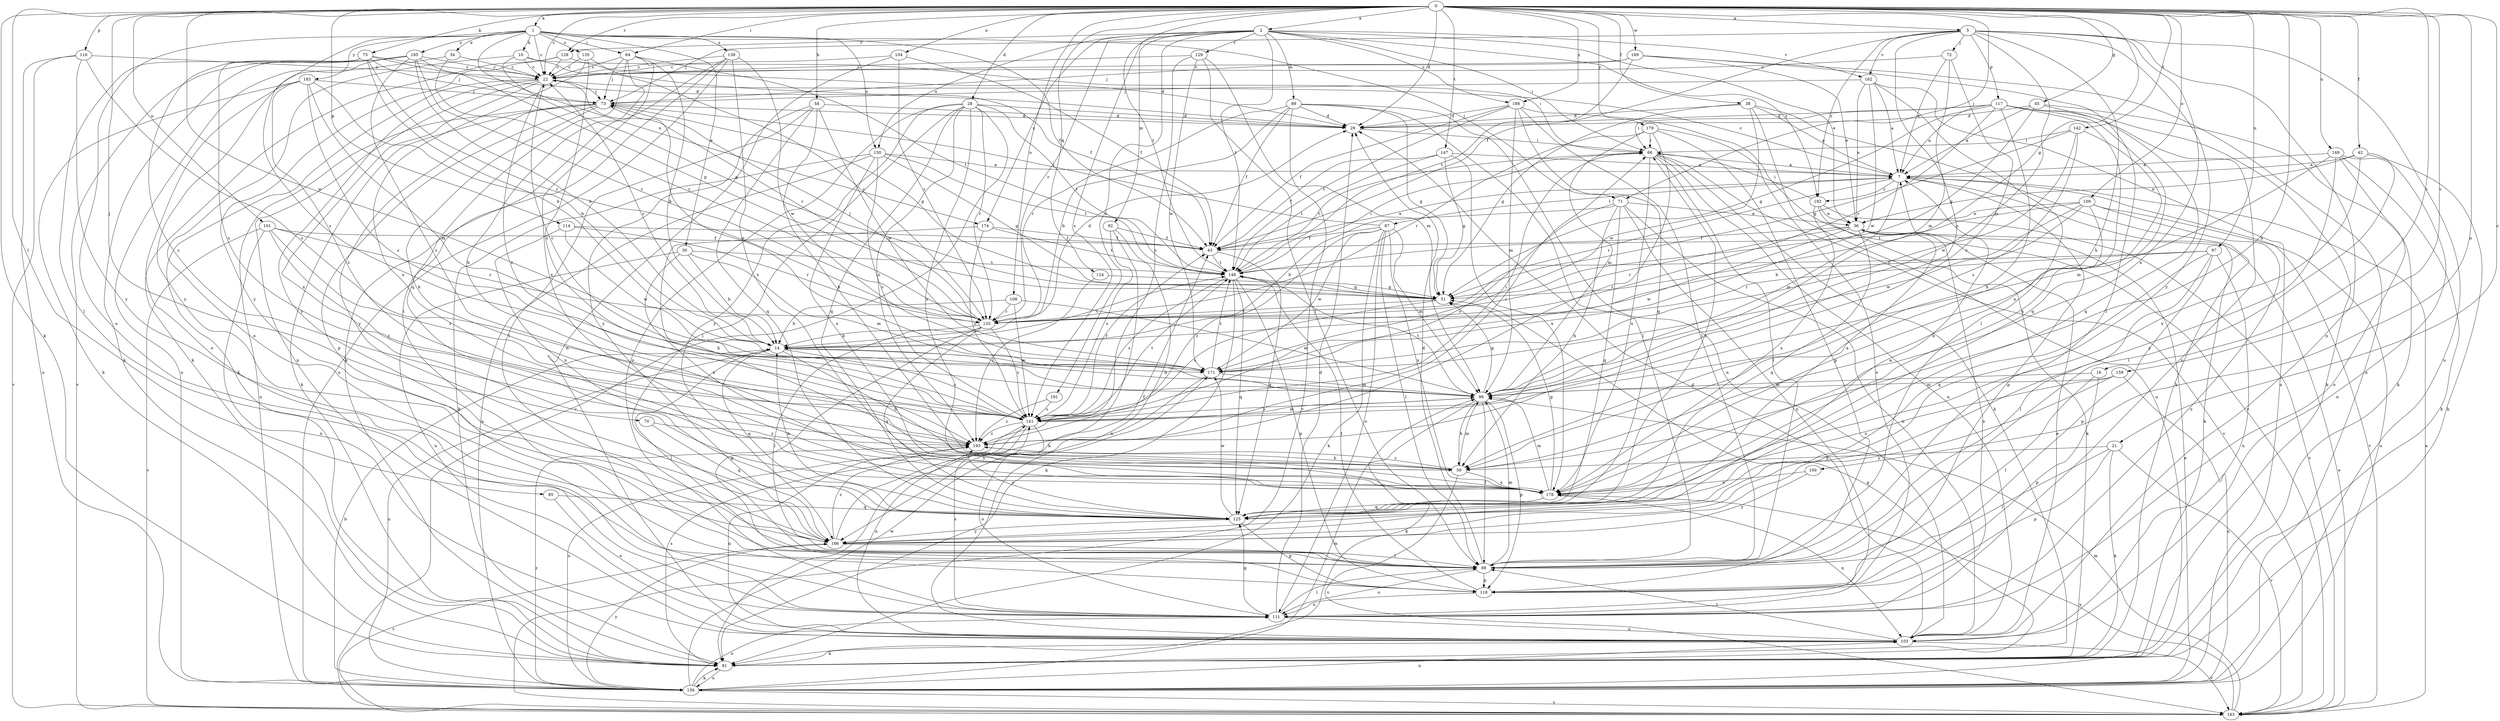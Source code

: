 strict digraph  {
0;
1;
2;
5;
7;
10;
14;
16;
21;
22;
28;
29;
30;
34;
36;
38;
42;
43;
45;
51;
58;
59;
64;
66;
70;
71;
72;
73;
75;
81;
85;
87;
88;
89;
92;
96;
97;
100;
101;
103;
104;
108;
109;
111;
114;
116;
117;
118;
124;
125;
128;
129;
133;
135;
138;
141;
142;
147;
148;
149;
150;
156;
159;
162;
163;
169;
171;
174;
178;
179;
183;
185;
186;
188;
191;
192;
193;
0 -> 1  [label=a];
0 -> 2  [label=a];
0 -> 5  [label=a];
0 -> 16  [label=c];
0 -> 21  [label=c];
0 -> 22  [label=c];
0 -> 28  [label=d];
0 -> 29  [label=d];
0 -> 38  [label=f];
0 -> 42  [label=f];
0 -> 45  [label=g];
0 -> 51  [label=g];
0 -> 58  [label=h];
0 -> 59  [label=h];
0 -> 64  [label=i];
0 -> 70  [label=j];
0 -> 71  [label=j];
0 -> 75  [label=k];
0 -> 81  [label=k];
0 -> 85  [label=l];
0 -> 97  [label=n];
0 -> 100  [label=n];
0 -> 101  [label=n];
0 -> 104  [label=o];
0 -> 108  [label=o];
0 -> 109  [label=o];
0 -> 114  [label=p];
0 -> 116  [label=p];
0 -> 124  [label=q];
0 -> 128  [label=r];
0 -> 142  [label=t];
0 -> 147  [label=t];
0 -> 148  [label=t];
0 -> 149  [label=u];
0 -> 159  [label=v];
0 -> 169  [label=w];
0 -> 171  [label=w];
0 -> 179  [label=y];
0 -> 188  [label=z];
1 -> 10  [label=b];
1 -> 22  [label=c];
1 -> 30  [label=e];
1 -> 34  [label=e];
1 -> 43  [label=f];
1 -> 64  [label=i];
1 -> 71  [label=j];
1 -> 111  [label=o];
1 -> 135  [label=s];
1 -> 138  [label=s];
1 -> 141  [label=s];
1 -> 150  [label=u];
1 -> 174  [label=x];
1 -> 183  [label=y];
1 -> 185  [label=y];
2 -> 36  [label=e];
2 -> 66  [label=i];
2 -> 89  [label=m];
2 -> 92  [label=m];
2 -> 128  [label=r];
2 -> 129  [label=r];
2 -> 133  [label=r];
2 -> 141  [label=s];
2 -> 148  [label=t];
2 -> 150  [label=u];
2 -> 162  [label=v];
2 -> 174  [label=x];
2 -> 188  [label=z];
2 -> 191  [label=z];
2 -> 192  [label=z];
5 -> 43  [label=f];
5 -> 59  [label=h];
5 -> 72  [label=j];
5 -> 73  [label=j];
5 -> 96  [label=m];
5 -> 103  [label=n];
5 -> 117  [label=p];
5 -> 141  [label=s];
5 -> 156  [label=u];
5 -> 162  [label=v];
5 -> 178  [label=x];
5 -> 186  [label=y];
5 -> 192  [label=z];
7 -> 22  [label=c];
7 -> 81  [label=k];
7 -> 87  [label=l];
7 -> 96  [label=m];
7 -> 118  [label=p];
7 -> 133  [label=r];
7 -> 163  [label=v];
7 -> 192  [label=z];
10 -> 22  [label=c];
10 -> 43  [label=f];
10 -> 51  [label=g];
10 -> 66  [label=i];
10 -> 111  [label=o];
14 -> 22  [label=c];
14 -> 59  [label=h];
14 -> 88  [label=l];
14 -> 125  [label=q];
14 -> 141  [label=s];
14 -> 148  [label=t];
14 -> 156  [label=u];
14 -> 171  [label=w];
16 -> 88  [label=l];
16 -> 96  [label=m];
16 -> 118  [label=p];
21 -> 59  [label=h];
21 -> 81  [label=k];
21 -> 88  [label=l];
21 -> 118  [label=p];
21 -> 163  [label=v];
22 -> 73  [label=j];
22 -> 81  [label=k];
22 -> 103  [label=n];
22 -> 133  [label=r];
22 -> 178  [label=x];
22 -> 186  [label=y];
22 -> 193  [label=z];
28 -> 29  [label=d];
28 -> 88  [label=l];
28 -> 111  [label=o];
28 -> 125  [label=q];
28 -> 133  [label=r];
28 -> 148  [label=t];
28 -> 163  [label=v];
28 -> 178  [label=x];
28 -> 186  [label=y];
28 -> 193  [label=z];
29 -> 66  [label=i];
30 -> 14  [label=b];
30 -> 96  [label=m];
30 -> 103  [label=n];
30 -> 148  [label=t];
30 -> 178  [label=x];
34 -> 22  [label=c];
34 -> 133  [label=r];
34 -> 186  [label=y];
36 -> 43  [label=f];
36 -> 111  [label=o];
36 -> 125  [label=q];
36 -> 133  [label=r];
36 -> 171  [label=w];
38 -> 7  [label=a];
38 -> 29  [label=d];
38 -> 51  [label=g];
38 -> 81  [label=k];
38 -> 156  [label=u];
38 -> 171  [label=w];
42 -> 7  [label=a];
42 -> 36  [label=e];
42 -> 81  [label=k];
42 -> 88  [label=l];
42 -> 178  [label=x];
43 -> 7  [label=a];
43 -> 125  [label=q];
43 -> 148  [label=t];
45 -> 7  [label=a];
45 -> 29  [label=d];
45 -> 51  [label=g];
45 -> 81  [label=k];
45 -> 125  [label=q];
51 -> 133  [label=r];
51 -> 141  [label=s];
58 -> 29  [label=d];
58 -> 59  [label=h];
58 -> 88  [label=l];
58 -> 125  [label=q];
58 -> 171  [label=w];
58 -> 186  [label=y];
59 -> 96  [label=m];
59 -> 163  [label=v];
59 -> 178  [label=x];
59 -> 193  [label=z];
64 -> 14  [label=b];
64 -> 22  [label=c];
64 -> 59  [label=h];
64 -> 73  [label=j];
64 -> 125  [label=q];
64 -> 148  [label=t];
64 -> 178  [label=x];
66 -> 7  [label=a];
66 -> 81  [label=k];
66 -> 88  [label=l];
66 -> 103  [label=n];
66 -> 148  [label=t];
66 -> 163  [label=v];
66 -> 178  [label=x];
70 -> 125  [label=q];
70 -> 193  [label=z];
71 -> 14  [label=b];
71 -> 36  [label=e];
71 -> 59  [label=h];
71 -> 103  [label=n];
71 -> 111  [label=o];
71 -> 125  [label=q];
71 -> 141  [label=s];
72 -> 7  [label=a];
72 -> 22  [label=c];
72 -> 96  [label=m];
72 -> 193  [label=z];
73 -> 29  [label=d];
73 -> 51  [label=g];
73 -> 59  [label=h];
73 -> 81  [label=k];
73 -> 118  [label=p];
73 -> 156  [label=u];
73 -> 171  [label=w];
73 -> 186  [label=y];
75 -> 14  [label=b];
75 -> 22  [label=c];
75 -> 29  [label=d];
75 -> 73  [label=j];
75 -> 88  [label=l];
75 -> 133  [label=r];
75 -> 141  [label=s];
75 -> 193  [label=z];
81 -> 51  [label=g];
81 -> 141  [label=s];
81 -> 156  [label=u];
85 -> 111  [label=o];
85 -> 125  [label=q];
87 -> 43  [label=f];
87 -> 73  [label=j];
87 -> 81  [label=k];
87 -> 88  [label=l];
87 -> 96  [label=m];
87 -> 111  [label=o];
87 -> 171  [label=w];
87 -> 178  [label=x];
87 -> 193  [label=z];
88 -> 29  [label=d];
88 -> 96  [label=m];
88 -> 111  [label=o];
88 -> 118  [label=p];
89 -> 14  [label=b];
89 -> 29  [label=d];
89 -> 43  [label=f];
89 -> 51  [label=g];
89 -> 88  [label=l];
89 -> 103  [label=n];
89 -> 133  [label=r];
89 -> 163  [label=v];
92 -> 43  [label=f];
92 -> 81  [label=k];
92 -> 103  [label=n];
92 -> 141  [label=s];
96 -> 14  [label=b];
96 -> 22  [label=c];
96 -> 51  [label=g];
96 -> 59  [label=h];
96 -> 81  [label=k];
96 -> 88  [label=l];
96 -> 118  [label=p];
96 -> 141  [label=s];
96 -> 148  [label=t];
97 -> 88  [label=l];
97 -> 103  [label=n];
97 -> 118  [label=p];
97 -> 125  [label=q];
97 -> 133  [label=r];
97 -> 148  [label=t];
100 -> 178  [label=x];
100 -> 186  [label=y];
101 -> 43  [label=f];
101 -> 103  [label=n];
101 -> 133  [label=r];
101 -> 141  [label=s];
101 -> 163  [label=v];
101 -> 193  [label=z];
103 -> 29  [label=d];
103 -> 36  [label=e];
103 -> 81  [label=k];
103 -> 88  [label=l];
103 -> 163  [label=v];
104 -> 22  [label=c];
104 -> 43  [label=f];
104 -> 103  [label=n];
104 -> 133  [label=r];
108 -> 14  [label=b];
108 -> 96  [label=m];
108 -> 133  [label=r];
108 -> 141  [label=s];
109 -> 14  [label=b];
109 -> 36  [label=e];
109 -> 59  [label=h];
109 -> 111  [label=o];
109 -> 148  [label=t];
109 -> 156  [label=u];
109 -> 171  [label=w];
111 -> 29  [label=d];
111 -> 88  [label=l];
111 -> 103  [label=n];
111 -> 125  [label=q];
111 -> 141  [label=s];
114 -> 43  [label=f];
114 -> 133  [label=r];
114 -> 171  [label=w];
114 -> 178  [label=x];
116 -> 22  [label=c];
116 -> 141  [label=s];
116 -> 156  [label=u];
116 -> 163  [label=v];
116 -> 186  [label=y];
117 -> 7  [label=a];
117 -> 29  [label=d];
117 -> 51  [label=g];
117 -> 59  [label=h];
117 -> 66  [label=i];
117 -> 81  [label=k];
117 -> 111  [label=o];
117 -> 125  [label=q];
117 -> 133  [label=r];
117 -> 178  [label=x];
118 -> 111  [label=o];
118 -> 148  [label=t];
124 -> 51  [label=g];
124 -> 193  [label=z];
125 -> 7  [label=a];
125 -> 14  [label=b];
125 -> 66  [label=i];
125 -> 118  [label=p];
125 -> 171  [label=w];
125 -> 186  [label=y];
125 -> 193  [label=z];
128 -> 22  [label=c];
128 -> 29  [label=d];
128 -> 81  [label=k];
128 -> 186  [label=y];
129 -> 22  [label=c];
129 -> 88  [label=l];
129 -> 96  [label=m];
129 -> 171  [label=w];
129 -> 193  [label=z];
133 -> 14  [label=b];
133 -> 29  [label=d];
133 -> 73  [label=j];
133 -> 88  [label=l];
133 -> 118  [label=p];
133 -> 125  [label=q];
133 -> 141  [label=s];
135 -> 22  [label=c];
135 -> 133  [label=r];
135 -> 141  [label=s];
135 -> 178  [label=x];
138 -> 22  [label=c];
138 -> 81  [label=k];
138 -> 88  [label=l];
138 -> 156  [label=u];
138 -> 171  [label=w];
138 -> 178  [label=x];
141 -> 43  [label=f];
141 -> 66  [label=i];
141 -> 96  [label=m];
141 -> 103  [label=n];
141 -> 111  [label=o];
141 -> 148  [label=t];
141 -> 156  [label=u];
141 -> 193  [label=z];
142 -> 51  [label=g];
142 -> 66  [label=i];
142 -> 141  [label=s];
142 -> 171  [label=w];
142 -> 178  [label=x];
147 -> 7  [label=a];
147 -> 43  [label=f];
147 -> 51  [label=g];
147 -> 148  [label=t];
147 -> 178  [label=x];
148 -> 51  [label=g];
148 -> 66  [label=i];
148 -> 81  [label=k];
148 -> 118  [label=p];
148 -> 125  [label=q];
148 -> 141  [label=s];
149 -> 7  [label=a];
149 -> 81  [label=k];
149 -> 96  [label=m];
149 -> 103  [label=n];
149 -> 111  [label=o];
149 -> 186  [label=y];
150 -> 7  [label=a];
150 -> 51  [label=g];
150 -> 81  [label=k];
150 -> 141  [label=s];
150 -> 148  [label=t];
150 -> 156  [label=u];
150 -> 178  [label=x];
156 -> 14  [label=b];
156 -> 36  [label=e];
156 -> 81  [label=k];
156 -> 96  [label=m];
156 -> 103  [label=n];
156 -> 111  [label=o];
156 -> 163  [label=v];
156 -> 171  [label=w];
156 -> 186  [label=y];
156 -> 193  [label=z];
159 -> 96  [label=m];
159 -> 156  [label=u];
159 -> 178  [label=x];
159 -> 186  [label=y];
162 -> 7  [label=a];
162 -> 36  [label=e];
162 -> 73  [label=j];
162 -> 88  [label=l];
162 -> 156  [label=u];
162 -> 171  [label=w];
163 -> 7  [label=a];
163 -> 36  [label=e];
163 -> 96  [label=m];
163 -> 178  [label=x];
169 -> 22  [label=c];
169 -> 36  [label=e];
169 -> 73  [label=j];
169 -> 88  [label=l];
169 -> 148  [label=t];
169 -> 156  [label=u];
171 -> 96  [label=m];
171 -> 148  [label=t];
171 -> 186  [label=y];
174 -> 43  [label=f];
174 -> 59  [label=h];
174 -> 141  [label=s];
174 -> 148  [label=t];
178 -> 51  [label=g];
178 -> 96  [label=m];
178 -> 103  [label=n];
178 -> 125  [label=q];
179 -> 66  [label=i];
179 -> 96  [label=m];
179 -> 111  [label=o];
179 -> 118  [label=p];
179 -> 133  [label=r];
179 -> 193  [label=z];
183 -> 14  [label=b];
183 -> 73  [label=j];
183 -> 81  [label=k];
183 -> 96  [label=m];
183 -> 111  [label=o];
183 -> 141  [label=s];
183 -> 193  [label=z];
185 -> 14  [label=b];
185 -> 22  [label=c];
185 -> 51  [label=g];
185 -> 81  [label=k];
185 -> 133  [label=r];
185 -> 156  [label=u];
185 -> 163  [label=v];
185 -> 193  [label=z];
186 -> 7  [label=a];
186 -> 43  [label=f];
186 -> 88  [label=l];
186 -> 163  [label=v];
186 -> 193  [label=z];
188 -> 29  [label=d];
188 -> 43  [label=f];
188 -> 88  [label=l];
188 -> 96  [label=m];
188 -> 125  [label=q];
188 -> 148  [label=t];
188 -> 163  [label=v];
191 -> 141  [label=s];
191 -> 193  [label=z];
192 -> 36  [label=e];
192 -> 66  [label=i];
192 -> 81  [label=k];
192 -> 163  [label=v];
192 -> 178  [label=x];
193 -> 59  [label=h];
193 -> 66  [label=i];
193 -> 103  [label=n];
}
